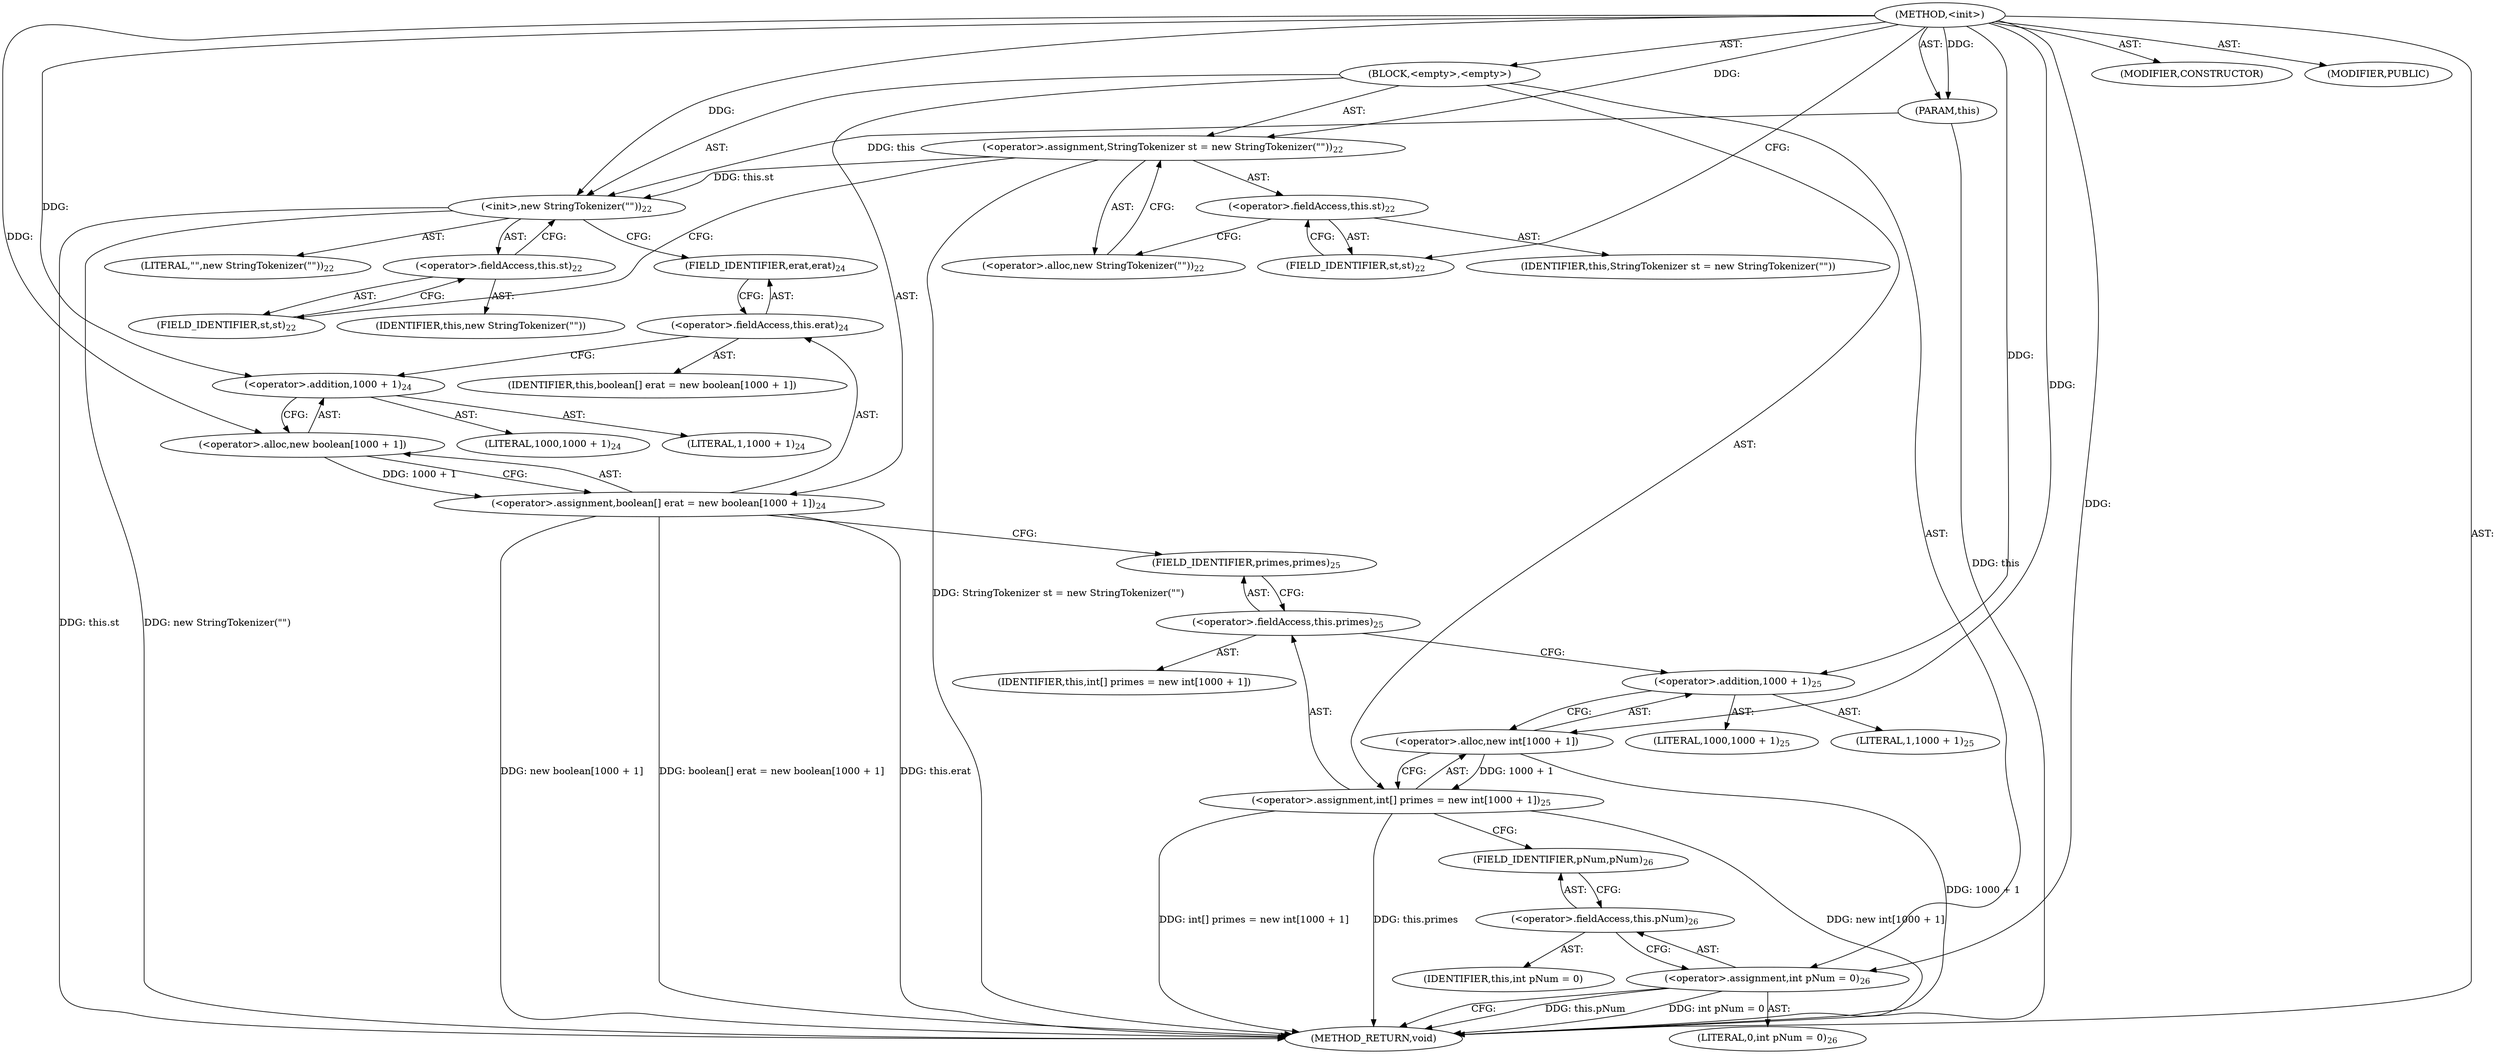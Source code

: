digraph "&lt;init&gt;" {  
"303" [label = <(METHOD,&lt;init&gt;)> ]
"304" [label = <(PARAM,this)> ]
"305" [label = <(BLOCK,&lt;empty&gt;,&lt;empty&gt;)> ]
"306" [label = <(&lt;operator&gt;.assignment,StringTokenizer st = new StringTokenizer(&quot;&quot;))<SUB>22</SUB>> ]
"307" [label = <(&lt;operator&gt;.fieldAccess,this.st)<SUB>22</SUB>> ]
"308" [label = <(IDENTIFIER,this,StringTokenizer st = new StringTokenizer(&quot;&quot;))> ]
"309" [label = <(FIELD_IDENTIFIER,st,st)<SUB>22</SUB>> ]
"310" [label = <(&lt;operator&gt;.alloc,new StringTokenizer(&quot;&quot;))<SUB>22</SUB>> ]
"311" [label = <(&lt;init&gt;,new StringTokenizer(&quot;&quot;))<SUB>22</SUB>> ]
"312" [label = <(&lt;operator&gt;.fieldAccess,this.st)<SUB>22</SUB>> ]
"313" [label = <(IDENTIFIER,this,new StringTokenizer(&quot;&quot;))> ]
"314" [label = <(FIELD_IDENTIFIER,st,st)<SUB>22</SUB>> ]
"315" [label = <(LITERAL,&quot;&quot;,new StringTokenizer(&quot;&quot;))<SUB>22</SUB>> ]
"316" [label = <(&lt;operator&gt;.assignment,boolean[] erat = new boolean[1000 + 1])<SUB>24</SUB>> ]
"317" [label = <(&lt;operator&gt;.fieldAccess,this.erat)<SUB>24</SUB>> ]
"318" [label = <(IDENTIFIER,this,boolean[] erat = new boolean[1000 + 1])> ]
"319" [label = <(FIELD_IDENTIFIER,erat,erat)<SUB>24</SUB>> ]
"320" [label = <(&lt;operator&gt;.alloc,new boolean[1000 + 1])> ]
"321" [label = <(&lt;operator&gt;.addition,1000 + 1)<SUB>24</SUB>> ]
"322" [label = <(LITERAL,1000,1000 + 1)<SUB>24</SUB>> ]
"323" [label = <(LITERAL,1,1000 + 1)<SUB>24</SUB>> ]
"324" [label = <(&lt;operator&gt;.assignment,int[] primes = new int[1000 + 1])<SUB>25</SUB>> ]
"325" [label = <(&lt;operator&gt;.fieldAccess,this.primes)<SUB>25</SUB>> ]
"326" [label = <(IDENTIFIER,this,int[] primes = new int[1000 + 1])> ]
"327" [label = <(FIELD_IDENTIFIER,primes,primes)<SUB>25</SUB>> ]
"328" [label = <(&lt;operator&gt;.alloc,new int[1000 + 1])> ]
"329" [label = <(&lt;operator&gt;.addition,1000 + 1)<SUB>25</SUB>> ]
"330" [label = <(LITERAL,1000,1000 + 1)<SUB>25</SUB>> ]
"331" [label = <(LITERAL,1,1000 + 1)<SUB>25</SUB>> ]
"332" [label = <(&lt;operator&gt;.assignment,int pNum = 0)<SUB>26</SUB>> ]
"333" [label = <(&lt;operator&gt;.fieldAccess,this.pNum)<SUB>26</SUB>> ]
"334" [label = <(IDENTIFIER,this,int pNum = 0)> ]
"335" [label = <(FIELD_IDENTIFIER,pNum,pNum)<SUB>26</SUB>> ]
"336" [label = <(LITERAL,0,int pNum = 0)<SUB>26</SUB>> ]
"337" [label = <(MODIFIER,CONSTRUCTOR)> ]
"338" [label = <(MODIFIER,PUBLIC)> ]
"339" [label = <(METHOD_RETURN,void)> ]
  "303" -> "304"  [ label = "AST: "] 
  "303" -> "305"  [ label = "AST: "] 
  "303" -> "337"  [ label = "AST: "] 
  "303" -> "338"  [ label = "AST: "] 
  "303" -> "339"  [ label = "AST: "] 
  "305" -> "306"  [ label = "AST: "] 
  "305" -> "311"  [ label = "AST: "] 
  "305" -> "316"  [ label = "AST: "] 
  "305" -> "324"  [ label = "AST: "] 
  "305" -> "332"  [ label = "AST: "] 
  "306" -> "307"  [ label = "AST: "] 
  "306" -> "310"  [ label = "AST: "] 
  "307" -> "308"  [ label = "AST: "] 
  "307" -> "309"  [ label = "AST: "] 
  "311" -> "312"  [ label = "AST: "] 
  "311" -> "315"  [ label = "AST: "] 
  "312" -> "313"  [ label = "AST: "] 
  "312" -> "314"  [ label = "AST: "] 
  "316" -> "317"  [ label = "AST: "] 
  "316" -> "320"  [ label = "AST: "] 
  "317" -> "318"  [ label = "AST: "] 
  "317" -> "319"  [ label = "AST: "] 
  "320" -> "321"  [ label = "AST: "] 
  "321" -> "322"  [ label = "AST: "] 
  "321" -> "323"  [ label = "AST: "] 
  "324" -> "325"  [ label = "AST: "] 
  "324" -> "328"  [ label = "AST: "] 
  "325" -> "326"  [ label = "AST: "] 
  "325" -> "327"  [ label = "AST: "] 
  "328" -> "329"  [ label = "AST: "] 
  "329" -> "330"  [ label = "AST: "] 
  "329" -> "331"  [ label = "AST: "] 
  "332" -> "333"  [ label = "AST: "] 
  "332" -> "336"  [ label = "AST: "] 
  "333" -> "334"  [ label = "AST: "] 
  "333" -> "335"  [ label = "AST: "] 
  "306" -> "314"  [ label = "CFG: "] 
  "311" -> "319"  [ label = "CFG: "] 
  "316" -> "327"  [ label = "CFG: "] 
  "324" -> "335"  [ label = "CFG: "] 
  "332" -> "339"  [ label = "CFG: "] 
  "307" -> "310"  [ label = "CFG: "] 
  "310" -> "306"  [ label = "CFG: "] 
  "312" -> "311"  [ label = "CFG: "] 
  "317" -> "321"  [ label = "CFG: "] 
  "320" -> "316"  [ label = "CFG: "] 
  "325" -> "329"  [ label = "CFG: "] 
  "328" -> "324"  [ label = "CFG: "] 
  "333" -> "332"  [ label = "CFG: "] 
  "309" -> "307"  [ label = "CFG: "] 
  "314" -> "312"  [ label = "CFG: "] 
  "319" -> "317"  [ label = "CFG: "] 
  "321" -> "320"  [ label = "CFG: "] 
  "327" -> "325"  [ label = "CFG: "] 
  "329" -> "328"  [ label = "CFG: "] 
  "335" -> "333"  [ label = "CFG: "] 
  "303" -> "309"  [ label = "CFG: "] 
  "304" -> "339"  [ label = "DDG: this"] 
  "306" -> "339"  [ label = "DDG: StringTokenizer st = new StringTokenizer(&quot;&quot;)"] 
  "311" -> "339"  [ label = "DDG: this.st"] 
  "311" -> "339"  [ label = "DDG: new StringTokenizer(&quot;&quot;)"] 
  "316" -> "339"  [ label = "DDG: this.erat"] 
  "316" -> "339"  [ label = "DDG: new boolean[1000 + 1]"] 
  "316" -> "339"  [ label = "DDG: boolean[] erat = new boolean[1000 + 1]"] 
  "324" -> "339"  [ label = "DDG: this.primes"] 
  "328" -> "339"  [ label = "DDG: 1000 + 1"] 
  "324" -> "339"  [ label = "DDG: new int[1000 + 1]"] 
  "324" -> "339"  [ label = "DDG: int[] primes = new int[1000 + 1]"] 
  "332" -> "339"  [ label = "DDG: this.pNum"] 
  "332" -> "339"  [ label = "DDG: int pNum = 0"] 
  "303" -> "304"  [ label = "DDG: "] 
  "303" -> "306"  [ label = "DDG: "] 
  "320" -> "316"  [ label = "DDG: 1000 + 1"] 
  "328" -> "324"  [ label = "DDG: 1000 + 1"] 
  "303" -> "332"  [ label = "DDG: "] 
  "304" -> "311"  [ label = "DDG: this"] 
  "306" -> "311"  [ label = "DDG: this.st"] 
  "303" -> "311"  [ label = "DDG: "] 
  "303" -> "320"  [ label = "DDG: "] 
  "303" -> "328"  [ label = "DDG: "] 
  "303" -> "321"  [ label = "DDG: "] 
  "303" -> "329"  [ label = "DDG: "] 
}
